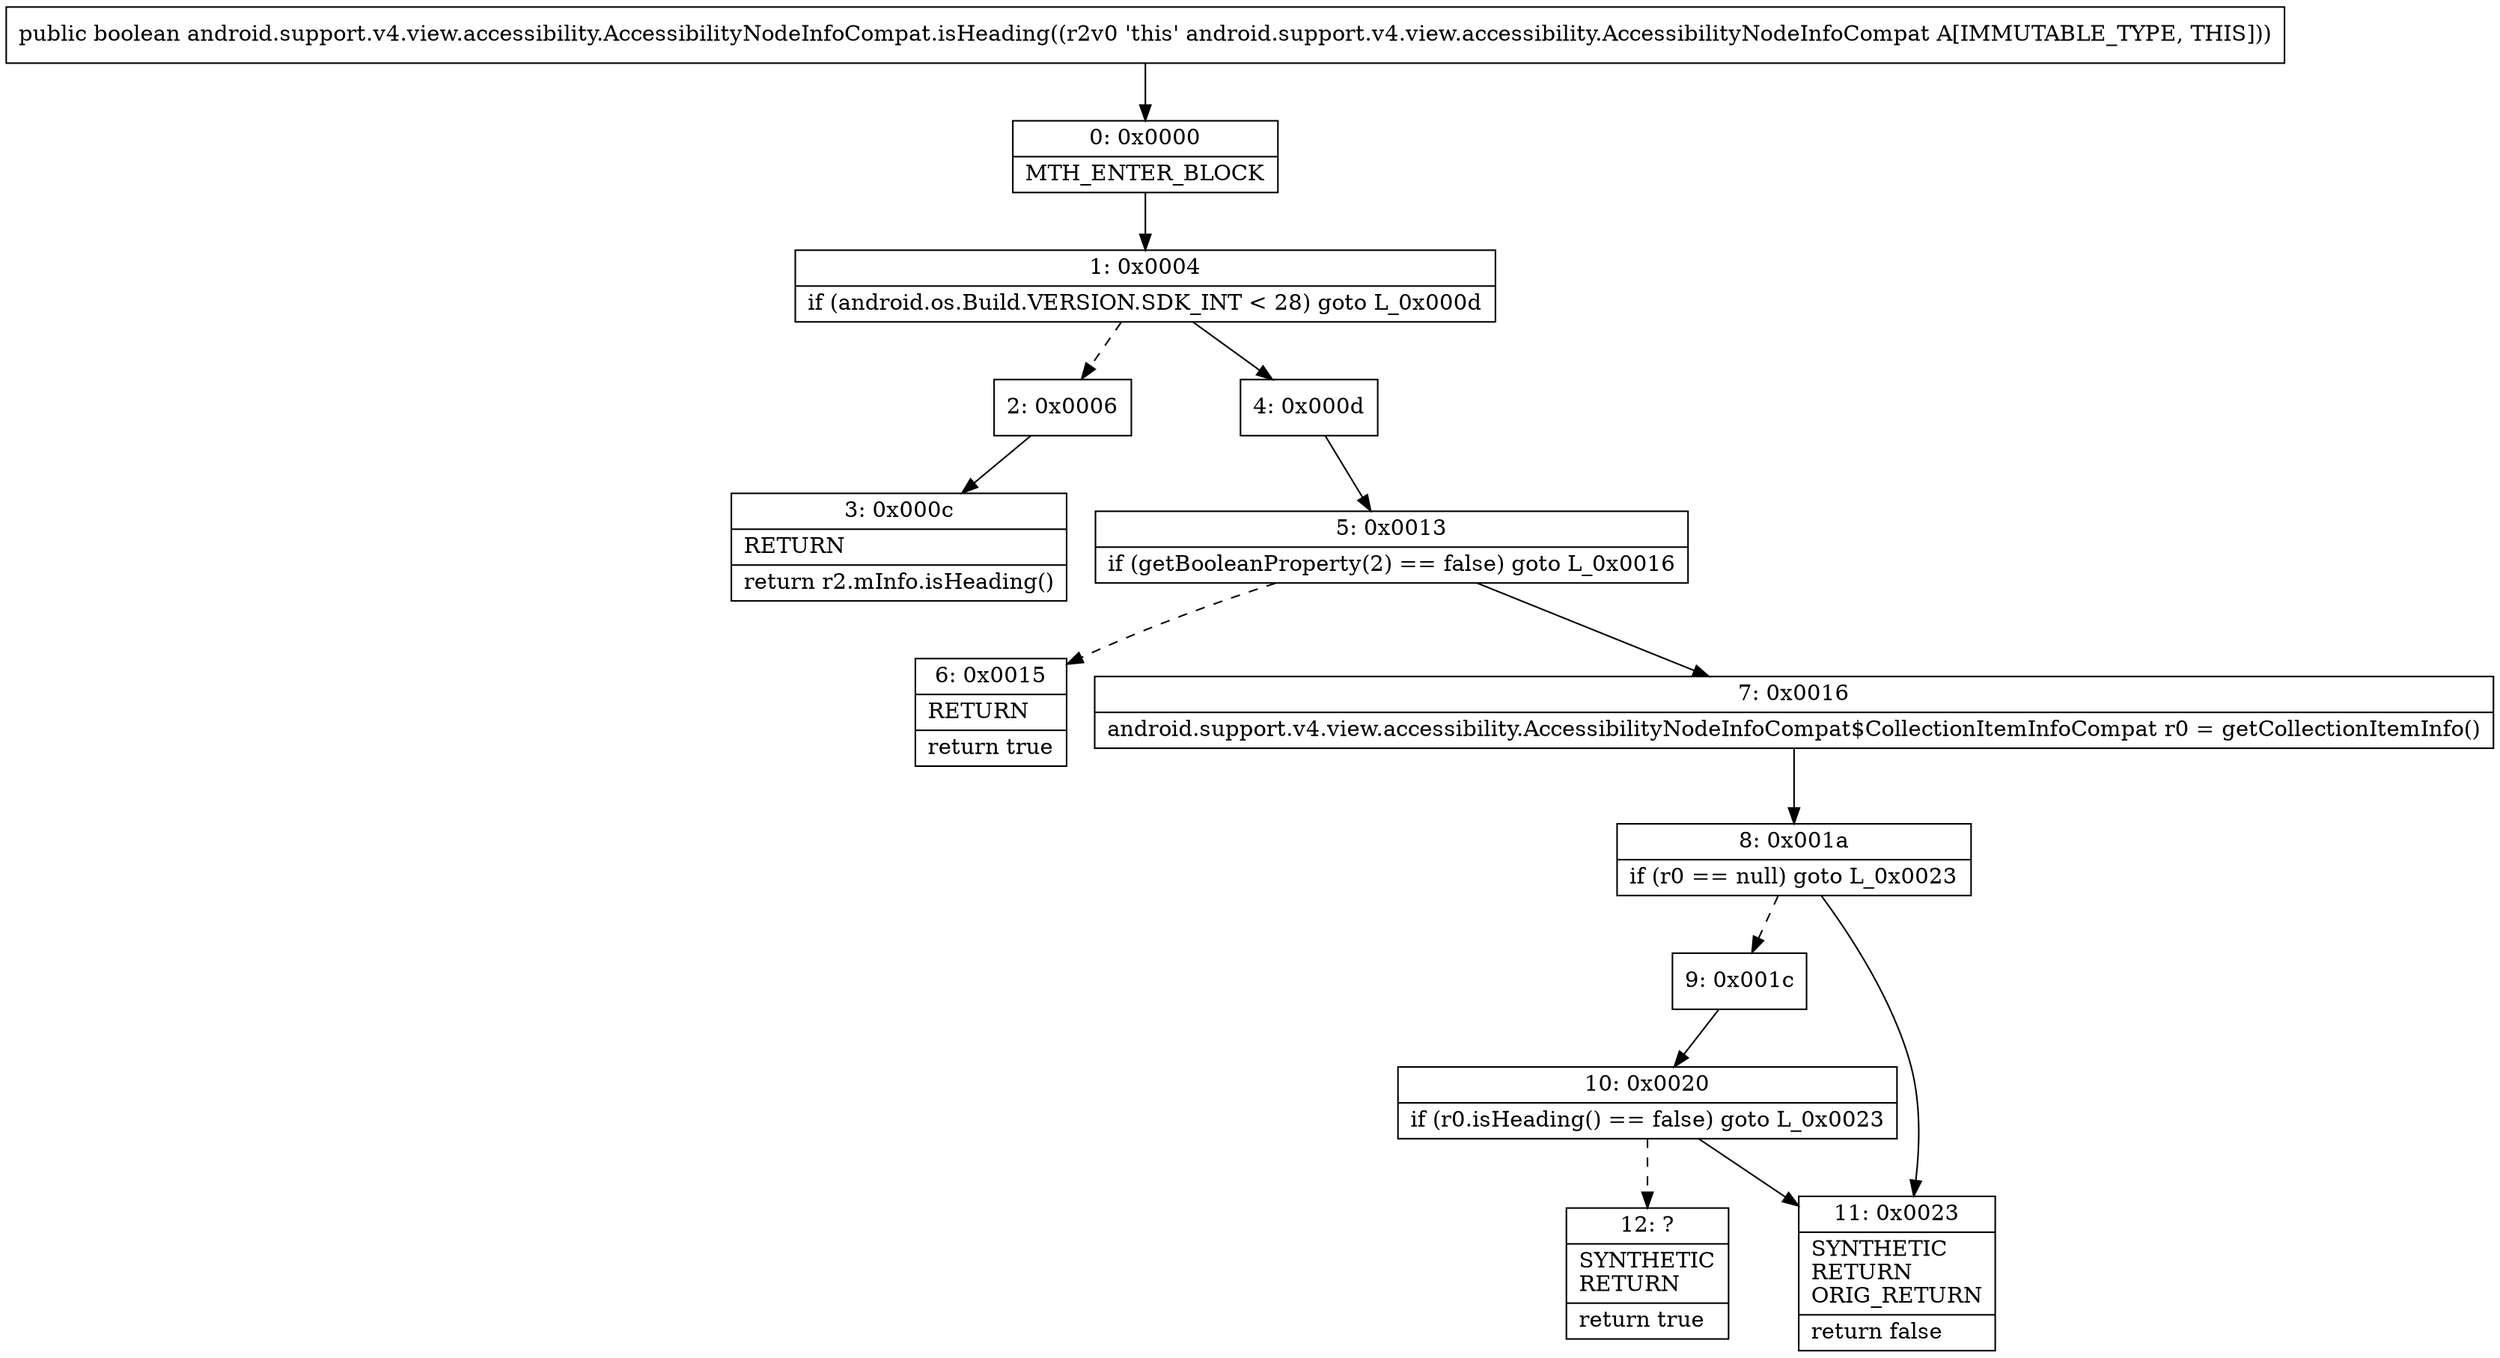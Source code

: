 digraph "CFG forandroid.support.v4.view.accessibility.AccessibilityNodeInfoCompat.isHeading()Z" {
Node_0 [shape=record,label="{0\:\ 0x0000|MTH_ENTER_BLOCK\l}"];
Node_1 [shape=record,label="{1\:\ 0x0004|if (android.os.Build.VERSION.SDK_INT \< 28) goto L_0x000d\l}"];
Node_2 [shape=record,label="{2\:\ 0x0006}"];
Node_3 [shape=record,label="{3\:\ 0x000c|RETURN\l|return r2.mInfo.isHeading()\l}"];
Node_4 [shape=record,label="{4\:\ 0x000d}"];
Node_5 [shape=record,label="{5\:\ 0x0013|if (getBooleanProperty(2) == false) goto L_0x0016\l}"];
Node_6 [shape=record,label="{6\:\ 0x0015|RETURN\l|return true\l}"];
Node_7 [shape=record,label="{7\:\ 0x0016|android.support.v4.view.accessibility.AccessibilityNodeInfoCompat$CollectionItemInfoCompat r0 = getCollectionItemInfo()\l}"];
Node_8 [shape=record,label="{8\:\ 0x001a|if (r0 == null) goto L_0x0023\l}"];
Node_9 [shape=record,label="{9\:\ 0x001c}"];
Node_10 [shape=record,label="{10\:\ 0x0020|if (r0.isHeading() == false) goto L_0x0023\l}"];
Node_11 [shape=record,label="{11\:\ 0x0023|SYNTHETIC\lRETURN\lORIG_RETURN\l|return false\l}"];
Node_12 [shape=record,label="{12\:\ ?|SYNTHETIC\lRETURN\l|return true\l}"];
MethodNode[shape=record,label="{public boolean android.support.v4.view.accessibility.AccessibilityNodeInfoCompat.isHeading((r2v0 'this' android.support.v4.view.accessibility.AccessibilityNodeInfoCompat A[IMMUTABLE_TYPE, THIS])) }"];
MethodNode -> Node_0;
Node_0 -> Node_1;
Node_1 -> Node_2[style=dashed];
Node_1 -> Node_4;
Node_2 -> Node_3;
Node_4 -> Node_5;
Node_5 -> Node_6[style=dashed];
Node_5 -> Node_7;
Node_7 -> Node_8;
Node_8 -> Node_9[style=dashed];
Node_8 -> Node_11;
Node_9 -> Node_10;
Node_10 -> Node_11;
Node_10 -> Node_12[style=dashed];
}

